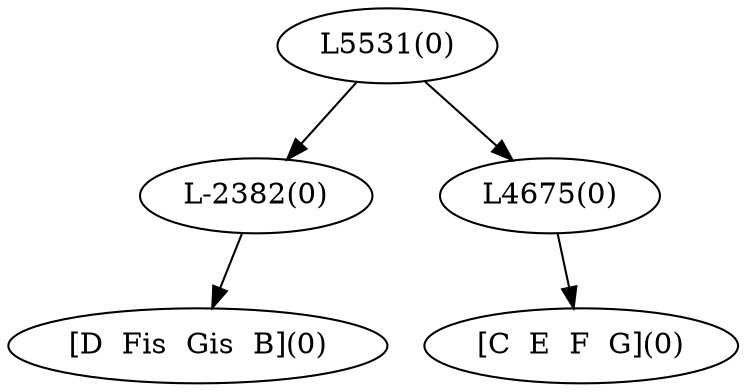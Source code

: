 digraph sample{
"L-2382(0)"->"[D  Fis  Gis  B](0)"
"L4675(0)"->"[C  E  F  G](0)"
"L5531(0)"->"L-2382(0)"
"L5531(0)"->"L4675(0)"
{rank = min; "L5531(0)"}
{rank = same; "L-2382(0)"; "L4675(0)";}
{rank = max; "[C  E  F  G](0)"; "[D  Fis  Gis  B](0)";}
}